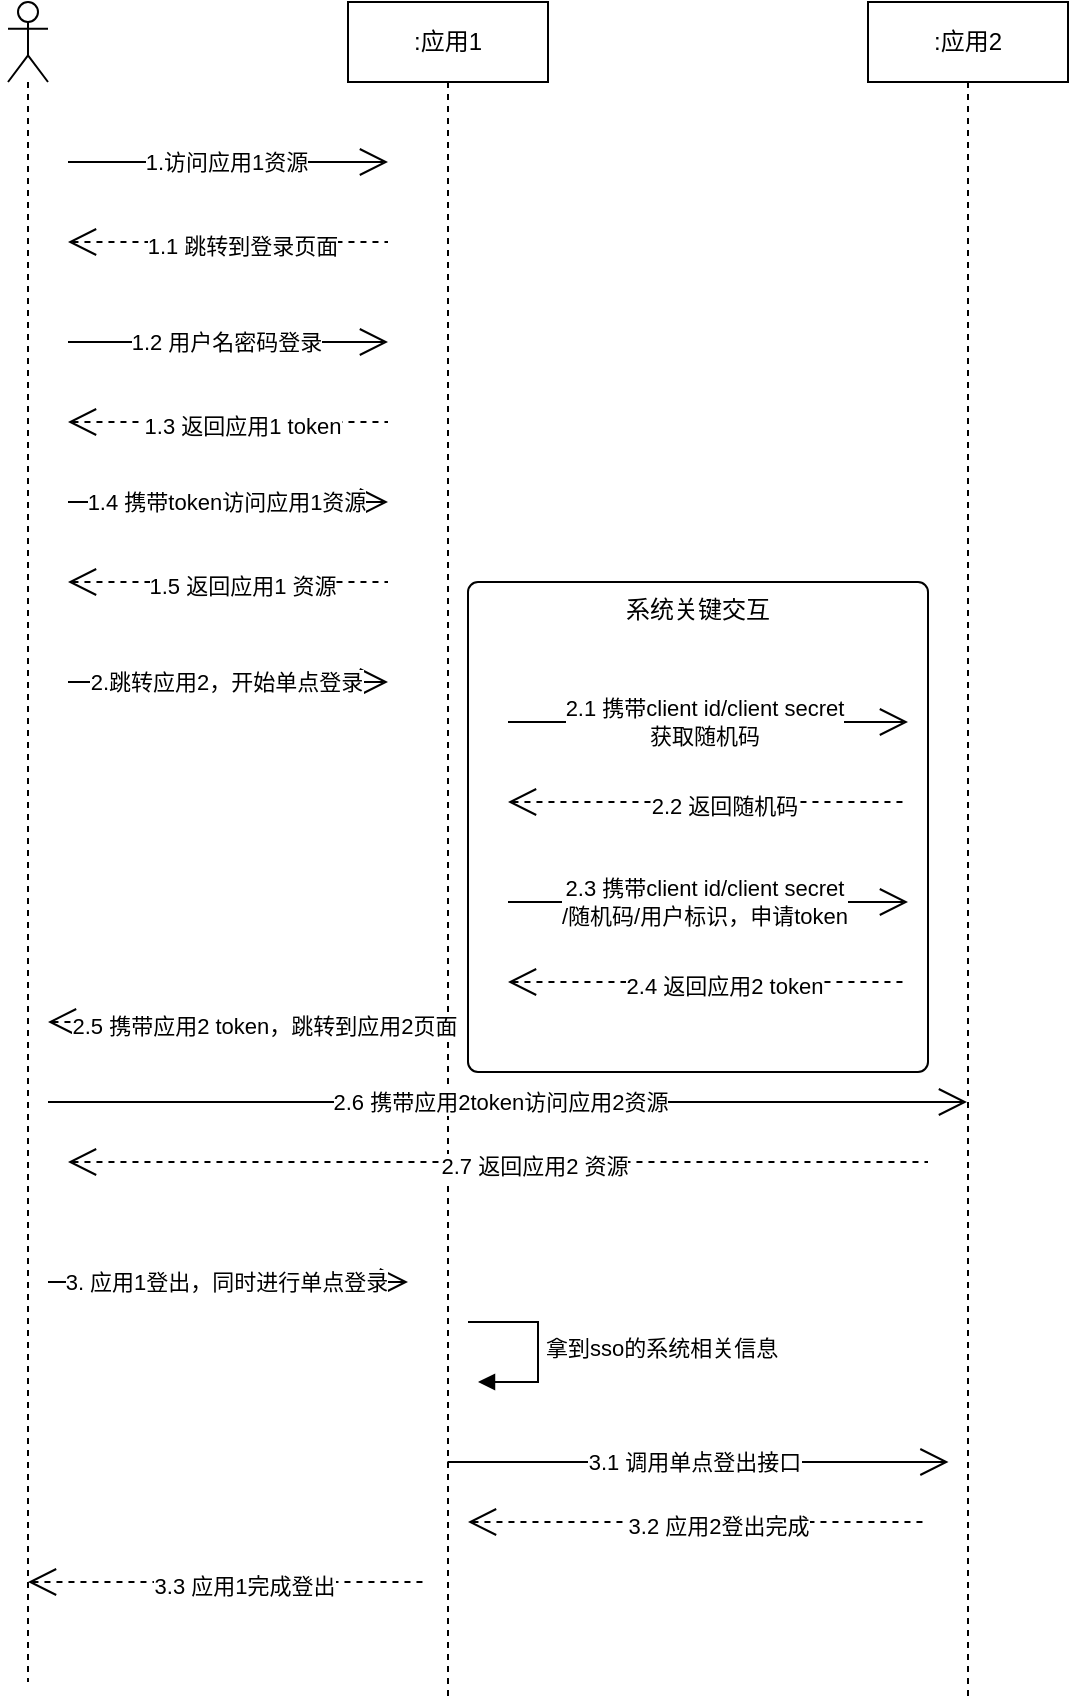 <mxfile version="27.0.2">
  <diagram name="Page-1" id="13e1069c-82ec-6db2-03f1-153e76fe0fe0">
    <mxGraphModel dx="1042" dy="623" grid="1" gridSize="10" guides="1" tooltips="1" connect="1" arrows="1" fold="1" page="1" pageScale="1" pageWidth="1100" pageHeight="850" background="none" math="0" shadow="0">
      <root>
        <mxCell id="0" />
        <mxCell id="1" parent="0" />
        <mxCell id="gvNoKPHLJ0Dtw5HCDL2o-46" value="系统关键交互" style="html=1;align=center;verticalAlign=top;rounded=1;absoluteArcSize=1;arcSize=10;dashed=0;whiteSpace=wrap;" vertex="1" parent="1">
          <mxGeometry x="580" y="440" width="230" height="245" as="geometry" />
        </mxCell>
        <mxCell id="gvNoKPHLJ0Dtw5HCDL2o-1" value=":应用1" style="shape=umlLifeline;perimeter=lifelinePerimeter;whiteSpace=wrap;html=1;container=1;dropTarget=0;collapsible=0;recursiveResize=0;outlineConnect=0;portConstraint=eastwest;newEdgeStyle={&quot;curved&quot;:0,&quot;rounded&quot;:0};" vertex="1" parent="1">
          <mxGeometry x="520" y="150" width="100" height="850" as="geometry" />
        </mxCell>
        <mxCell id="gvNoKPHLJ0Dtw5HCDL2o-2" value="" style="shape=umlLifeline;perimeter=lifelinePerimeter;whiteSpace=wrap;html=1;container=1;dropTarget=0;collapsible=0;recursiveResize=0;outlineConnect=0;portConstraint=eastwest;newEdgeStyle={&quot;curved&quot;:0,&quot;rounded&quot;:0};participant=umlActor;" vertex="1" parent="1">
          <mxGeometry x="350" y="150" width="20" height="840" as="geometry" />
        </mxCell>
        <mxCell id="gvNoKPHLJ0Dtw5HCDL2o-3" value=":应用2" style="shape=umlLifeline;perimeter=lifelinePerimeter;whiteSpace=wrap;html=1;container=1;dropTarget=0;collapsible=0;recursiveResize=0;outlineConnect=0;portConstraint=eastwest;newEdgeStyle={&quot;curved&quot;:0,&quot;rounded&quot;:0};" vertex="1" parent="1">
          <mxGeometry x="780" y="150" width="100" height="850" as="geometry" />
        </mxCell>
        <mxCell id="gvNoKPHLJ0Dtw5HCDL2o-4" value="" style="endArrow=open;endFill=1;endSize=12;html=1;rounded=0;" edge="1" parent="1">
          <mxGeometry width="160" relative="1" as="geometry">
            <mxPoint x="380" y="230" as="sourcePoint" />
            <mxPoint x="540" y="230" as="targetPoint" />
          </mxGeometry>
        </mxCell>
        <mxCell id="gvNoKPHLJ0Dtw5HCDL2o-7" value="1.访问应用1资源" style="edgeLabel;html=1;align=center;verticalAlign=middle;resizable=0;points=[];" vertex="1" connectable="0" parent="gvNoKPHLJ0Dtw5HCDL2o-4">
          <mxGeometry x="-0.019" relative="1" as="geometry">
            <mxPoint as="offset" />
          </mxGeometry>
        </mxCell>
        <mxCell id="gvNoKPHLJ0Dtw5HCDL2o-8" value="" style="html=1;verticalAlign=bottom;labelBackgroundColor=none;endArrow=none;endFill=0;dashed=1;rounded=0;startArrow=open;startFill=0;startSize=12;" edge="1" parent="1">
          <mxGeometry width="160" relative="1" as="geometry">
            <mxPoint x="380" y="270" as="sourcePoint" />
            <mxPoint x="540" y="270" as="targetPoint" />
          </mxGeometry>
        </mxCell>
        <mxCell id="gvNoKPHLJ0Dtw5HCDL2o-10" value="1.1 跳转到登录页面" style="edgeLabel;html=1;align=center;verticalAlign=middle;resizable=0;points=[];" vertex="1" connectable="0" parent="gvNoKPHLJ0Dtw5HCDL2o-8">
          <mxGeometry x="0.081" y="-2" relative="1" as="geometry">
            <mxPoint as="offset" />
          </mxGeometry>
        </mxCell>
        <mxCell id="gvNoKPHLJ0Dtw5HCDL2o-11" value="" style="endArrow=open;endFill=1;endSize=12;html=1;rounded=0;" edge="1" parent="1">
          <mxGeometry width="160" relative="1" as="geometry">
            <mxPoint x="380" y="320" as="sourcePoint" />
            <mxPoint x="540" y="320" as="targetPoint" />
          </mxGeometry>
        </mxCell>
        <mxCell id="gvNoKPHLJ0Dtw5HCDL2o-12" value="1.2 用户名密码登录" style="edgeLabel;html=1;align=center;verticalAlign=middle;resizable=0;points=[];" vertex="1" connectable="0" parent="gvNoKPHLJ0Dtw5HCDL2o-11">
          <mxGeometry x="-0.019" relative="1" as="geometry">
            <mxPoint as="offset" />
          </mxGeometry>
        </mxCell>
        <mxCell id="gvNoKPHLJ0Dtw5HCDL2o-13" value="" style="html=1;verticalAlign=bottom;labelBackgroundColor=none;endArrow=none;endFill=0;dashed=1;rounded=0;startArrow=open;startFill=0;startSize=12;" edge="1" parent="1">
          <mxGeometry width="160" relative="1" as="geometry">
            <mxPoint x="380" y="360" as="sourcePoint" />
            <mxPoint x="540" y="360" as="targetPoint" />
          </mxGeometry>
        </mxCell>
        <mxCell id="gvNoKPHLJ0Dtw5HCDL2o-14" value="1.3 返回应用1 token" style="edgeLabel;html=1;align=center;verticalAlign=middle;resizable=0;points=[];" vertex="1" connectable="0" parent="gvNoKPHLJ0Dtw5HCDL2o-13">
          <mxGeometry x="0.081" y="-2" relative="1" as="geometry">
            <mxPoint as="offset" />
          </mxGeometry>
        </mxCell>
        <mxCell id="gvNoKPHLJ0Dtw5HCDL2o-15" value="" style="endArrow=open;endFill=1;endSize=12;html=1;rounded=0;" edge="1" parent="1">
          <mxGeometry width="160" relative="1" as="geometry">
            <mxPoint x="380" y="400" as="sourcePoint" />
            <mxPoint x="540" y="400" as="targetPoint" />
          </mxGeometry>
        </mxCell>
        <mxCell id="gvNoKPHLJ0Dtw5HCDL2o-16" value="1.4 携带token访问应用1资源" style="edgeLabel;html=1;align=center;verticalAlign=middle;resizable=0;points=[];" vertex="1" connectable="0" parent="gvNoKPHLJ0Dtw5HCDL2o-15">
          <mxGeometry x="-0.019" relative="1" as="geometry">
            <mxPoint as="offset" />
          </mxGeometry>
        </mxCell>
        <mxCell id="gvNoKPHLJ0Dtw5HCDL2o-17" value="" style="html=1;verticalAlign=bottom;labelBackgroundColor=none;endArrow=none;endFill=0;dashed=1;rounded=0;startArrow=open;startFill=0;startSize=12;" edge="1" parent="1">
          <mxGeometry width="160" relative="1" as="geometry">
            <mxPoint x="380" y="440" as="sourcePoint" />
            <mxPoint x="540" y="440" as="targetPoint" />
          </mxGeometry>
        </mxCell>
        <mxCell id="gvNoKPHLJ0Dtw5HCDL2o-18" value="1.5 返回应用1 资源" style="edgeLabel;html=1;align=center;verticalAlign=middle;resizable=0;points=[];" vertex="1" connectable="0" parent="gvNoKPHLJ0Dtw5HCDL2o-17">
          <mxGeometry x="0.081" y="-2" relative="1" as="geometry">
            <mxPoint as="offset" />
          </mxGeometry>
        </mxCell>
        <mxCell id="gvNoKPHLJ0Dtw5HCDL2o-19" value="" style="endArrow=open;endFill=1;endSize=12;html=1;rounded=0;" edge="1" parent="1">
          <mxGeometry width="160" relative="1" as="geometry">
            <mxPoint x="380" y="490" as="sourcePoint" />
            <mxPoint x="540" y="490" as="targetPoint" />
          </mxGeometry>
        </mxCell>
        <mxCell id="gvNoKPHLJ0Dtw5HCDL2o-20" value="2.跳转应用2，开始单点登录" style="edgeLabel;html=1;align=center;verticalAlign=middle;resizable=0;points=[];" vertex="1" connectable="0" parent="gvNoKPHLJ0Dtw5HCDL2o-19">
          <mxGeometry x="-0.019" relative="1" as="geometry">
            <mxPoint as="offset" />
          </mxGeometry>
        </mxCell>
        <mxCell id="gvNoKPHLJ0Dtw5HCDL2o-21" value="" style="endArrow=open;endFill=1;endSize=12;html=1;rounded=0;" edge="1" parent="1">
          <mxGeometry width="160" relative="1" as="geometry">
            <mxPoint x="600" y="510" as="sourcePoint" />
            <mxPoint x="800" y="510" as="targetPoint" />
          </mxGeometry>
        </mxCell>
        <mxCell id="gvNoKPHLJ0Dtw5HCDL2o-22" value="2.1 携带client id/client secret&lt;div&gt;获取随机码&lt;/div&gt;" style="edgeLabel;html=1;align=center;verticalAlign=middle;resizable=0;points=[];" vertex="1" connectable="0" parent="gvNoKPHLJ0Dtw5HCDL2o-21">
          <mxGeometry x="-0.019" relative="1" as="geometry">
            <mxPoint as="offset" />
          </mxGeometry>
        </mxCell>
        <mxCell id="gvNoKPHLJ0Dtw5HCDL2o-25" value="" style="html=1;verticalAlign=bottom;labelBackgroundColor=none;endArrow=none;endFill=0;dashed=1;rounded=0;startArrow=open;startFill=0;startSize=12;" edge="1" parent="1">
          <mxGeometry width="160" relative="1" as="geometry">
            <mxPoint x="600" y="550" as="sourcePoint" />
            <mxPoint x="800" y="550" as="targetPoint" />
          </mxGeometry>
        </mxCell>
        <mxCell id="gvNoKPHLJ0Dtw5HCDL2o-26" value="2.2 返回随机码" style="edgeLabel;html=1;align=center;verticalAlign=middle;resizable=0;points=[];" vertex="1" connectable="0" parent="gvNoKPHLJ0Dtw5HCDL2o-25">
          <mxGeometry x="0.081" y="-2" relative="1" as="geometry">
            <mxPoint as="offset" />
          </mxGeometry>
        </mxCell>
        <mxCell id="gvNoKPHLJ0Dtw5HCDL2o-27" value="" style="endArrow=open;endFill=1;endSize=12;html=1;rounded=0;" edge="1" parent="1">
          <mxGeometry width="160" relative="1" as="geometry">
            <mxPoint x="600" y="600" as="sourcePoint" />
            <mxPoint x="800" y="600" as="targetPoint" />
          </mxGeometry>
        </mxCell>
        <mxCell id="gvNoKPHLJ0Dtw5HCDL2o-28" value="2.3 携带client id/client secret&lt;div&gt;/随机码/用户标识，申请token&lt;/div&gt;" style="edgeLabel;html=1;align=center;verticalAlign=middle;resizable=0;points=[];" vertex="1" connectable="0" parent="gvNoKPHLJ0Dtw5HCDL2o-27">
          <mxGeometry x="-0.019" relative="1" as="geometry">
            <mxPoint as="offset" />
          </mxGeometry>
        </mxCell>
        <mxCell id="gvNoKPHLJ0Dtw5HCDL2o-29" value="" style="html=1;verticalAlign=bottom;labelBackgroundColor=none;endArrow=none;endFill=0;dashed=1;rounded=0;startArrow=open;startFill=0;startSize=12;" edge="1" parent="1">
          <mxGeometry width="160" relative="1" as="geometry">
            <mxPoint x="600" y="640" as="sourcePoint" />
            <mxPoint x="800" y="640" as="targetPoint" />
          </mxGeometry>
        </mxCell>
        <mxCell id="gvNoKPHLJ0Dtw5HCDL2o-30" value="2.4 返回应用2 token" style="edgeLabel;html=1;align=center;verticalAlign=middle;resizable=0;points=[];" vertex="1" connectable="0" parent="gvNoKPHLJ0Dtw5HCDL2o-29">
          <mxGeometry x="0.081" y="-2" relative="1" as="geometry">
            <mxPoint as="offset" />
          </mxGeometry>
        </mxCell>
        <mxCell id="gvNoKPHLJ0Dtw5HCDL2o-34" value="" style="html=1;verticalAlign=bottom;labelBackgroundColor=none;endArrow=none;endFill=0;dashed=1;rounded=0;startArrow=open;startFill=0;startSize=12;" edge="1" parent="1">
          <mxGeometry width="160" relative="1" as="geometry">
            <mxPoint x="370" y="660" as="sourcePoint" />
            <mxPoint x="570" y="660" as="targetPoint" />
          </mxGeometry>
        </mxCell>
        <mxCell id="gvNoKPHLJ0Dtw5HCDL2o-35" value="2.5 携带应用2 token，跳转到应用2页面" style="edgeLabel;html=1;align=center;verticalAlign=middle;resizable=0;points=[];" vertex="1" connectable="0" parent="gvNoKPHLJ0Dtw5HCDL2o-34">
          <mxGeometry x="0.081" y="-2" relative="1" as="geometry">
            <mxPoint as="offset" />
          </mxGeometry>
        </mxCell>
        <mxCell id="gvNoKPHLJ0Dtw5HCDL2o-36" value="" style="endArrow=open;endFill=1;endSize=12;html=1;rounded=0;" edge="1" parent="1" target="gvNoKPHLJ0Dtw5HCDL2o-3">
          <mxGeometry width="160" relative="1" as="geometry">
            <mxPoint x="370" y="700" as="sourcePoint" />
            <mxPoint x="530" y="700" as="targetPoint" />
          </mxGeometry>
        </mxCell>
        <mxCell id="gvNoKPHLJ0Dtw5HCDL2o-37" value="2.6 携带应用2token访问应用2资源" style="edgeLabel;html=1;align=center;verticalAlign=middle;resizable=0;points=[];" vertex="1" connectable="0" parent="gvNoKPHLJ0Dtw5HCDL2o-36">
          <mxGeometry x="-0.019" relative="1" as="geometry">
            <mxPoint as="offset" />
          </mxGeometry>
        </mxCell>
        <mxCell id="gvNoKPHLJ0Dtw5HCDL2o-38" value="" style="html=1;verticalAlign=bottom;labelBackgroundColor=none;endArrow=none;endFill=0;dashed=1;rounded=0;startArrow=open;startFill=0;startSize=12;" edge="1" parent="1">
          <mxGeometry width="160" relative="1" as="geometry">
            <mxPoint x="380" y="730" as="sourcePoint" />
            <mxPoint x="810" y="730" as="targetPoint" />
          </mxGeometry>
        </mxCell>
        <mxCell id="gvNoKPHLJ0Dtw5HCDL2o-39" value="2.7 返回应用2 资源" style="edgeLabel;html=1;align=center;verticalAlign=middle;resizable=0;points=[];" vertex="1" connectable="0" parent="gvNoKPHLJ0Dtw5HCDL2o-38">
          <mxGeometry x="0.081" y="-2" relative="1" as="geometry">
            <mxPoint as="offset" />
          </mxGeometry>
        </mxCell>
        <mxCell id="gvNoKPHLJ0Dtw5HCDL2o-47" value="" style="endArrow=open;endFill=1;endSize=12;html=1;rounded=0;" edge="1" parent="1">
          <mxGeometry width="160" relative="1" as="geometry">
            <mxPoint x="370" y="790" as="sourcePoint" />
            <mxPoint x="550" y="790" as="targetPoint" />
          </mxGeometry>
        </mxCell>
        <mxCell id="gvNoKPHLJ0Dtw5HCDL2o-48" value="3. 应用1登出，同时进行单点登录" style="edgeLabel;html=1;align=center;verticalAlign=middle;resizable=0;points=[];" vertex="1" connectable="0" parent="gvNoKPHLJ0Dtw5HCDL2o-47">
          <mxGeometry x="-0.019" relative="1" as="geometry">
            <mxPoint as="offset" />
          </mxGeometry>
        </mxCell>
        <mxCell id="gvNoKPHLJ0Dtw5HCDL2o-50" value="拿到sso的系统相关信息" style="html=1;align=left;spacingLeft=2;endArrow=block;rounded=0;edgeStyle=orthogonalEdgeStyle;curved=0;rounded=0;" edge="1" parent="1">
          <mxGeometry relative="1" as="geometry">
            <mxPoint x="580" y="810" as="sourcePoint" />
            <Array as="points">
              <mxPoint x="615" y="810" />
              <mxPoint x="615" y="840" />
            </Array>
            <mxPoint x="585" y="840" as="targetPoint" />
          </mxGeometry>
        </mxCell>
        <mxCell id="gvNoKPHLJ0Dtw5HCDL2o-51" value="" style="endArrow=open;endFill=1;endSize=12;html=1;rounded=0;" edge="1" parent="1">
          <mxGeometry width="160" relative="1" as="geometry">
            <mxPoint x="569.75" y="880" as="sourcePoint" />
            <mxPoint x="820.25" y="880" as="targetPoint" />
          </mxGeometry>
        </mxCell>
        <mxCell id="gvNoKPHLJ0Dtw5HCDL2o-52" value="3.1 调用单点登出接口" style="edgeLabel;html=1;align=center;verticalAlign=middle;resizable=0;points=[];" vertex="1" connectable="0" parent="gvNoKPHLJ0Dtw5HCDL2o-51">
          <mxGeometry x="-0.019" relative="1" as="geometry">
            <mxPoint as="offset" />
          </mxGeometry>
        </mxCell>
        <mxCell id="gvNoKPHLJ0Dtw5HCDL2o-53" value="" style="html=1;verticalAlign=bottom;labelBackgroundColor=none;endArrow=none;endFill=0;dashed=1;rounded=0;startArrow=open;startFill=0;startSize=12;" edge="1" parent="1">
          <mxGeometry width="160" relative="1" as="geometry">
            <mxPoint x="580" y="910" as="sourcePoint" />
            <mxPoint x="810" y="910" as="targetPoint" />
          </mxGeometry>
        </mxCell>
        <mxCell id="gvNoKPHLJ0Dtw5HCDL2o-54" value="3.2 应用2登出完成" style="edgeLabel;html=1;align=center;verticalAlign=middle;resizable=0;points=[];" vertex="1" connectable="0" parent="gvNoKPHLJ0Dtw5HCDL2o-53">
          <mxGeometry x="0.081" y="-2" relative="1" as="geometry">
            <mxPoint as="offset" />
          </mxGeometry>
        </mxCell>
        <mxCell id="gvNoKPHLJ0Dtw5HCDL2o-55" value="" style="html=1;verticalAlign=bottom;labelBackgroundColor=none;endArrow=none;endFill=0;dashed=1;rounded=0;startArrow=open;startFill=0;startSize=12;" edge="1" parent="1">
          <mxGeometry width="160" relative="1" as="geometry">
            <mxPoint x="360" y="940" as="sourcePoint" />
            <mxPoint x="560" y="940" as="targetPoint" />
          </mxGeometry>
        </mxCell>
        <mxCell id="gvNoKPHLJ0Dtw5HCDL2o-56" value="3.3 应用1完成登出" style="edgeLabel;html=1;align=center;verticalAlign=middle;resizable=0;points=[];" vertex="1" connectable="0" parent="gvNoKPHLJ0Dtw5HCDL2o-55">
          <mxGeometry x="0.081" y="-2" relative="1" as="geometry">
            <mxPoint as="offset" />
          </mxGeometry>
        </mxCell>
      </root>
    </mxGraphModel>
  </diagram>
</mxfile>
